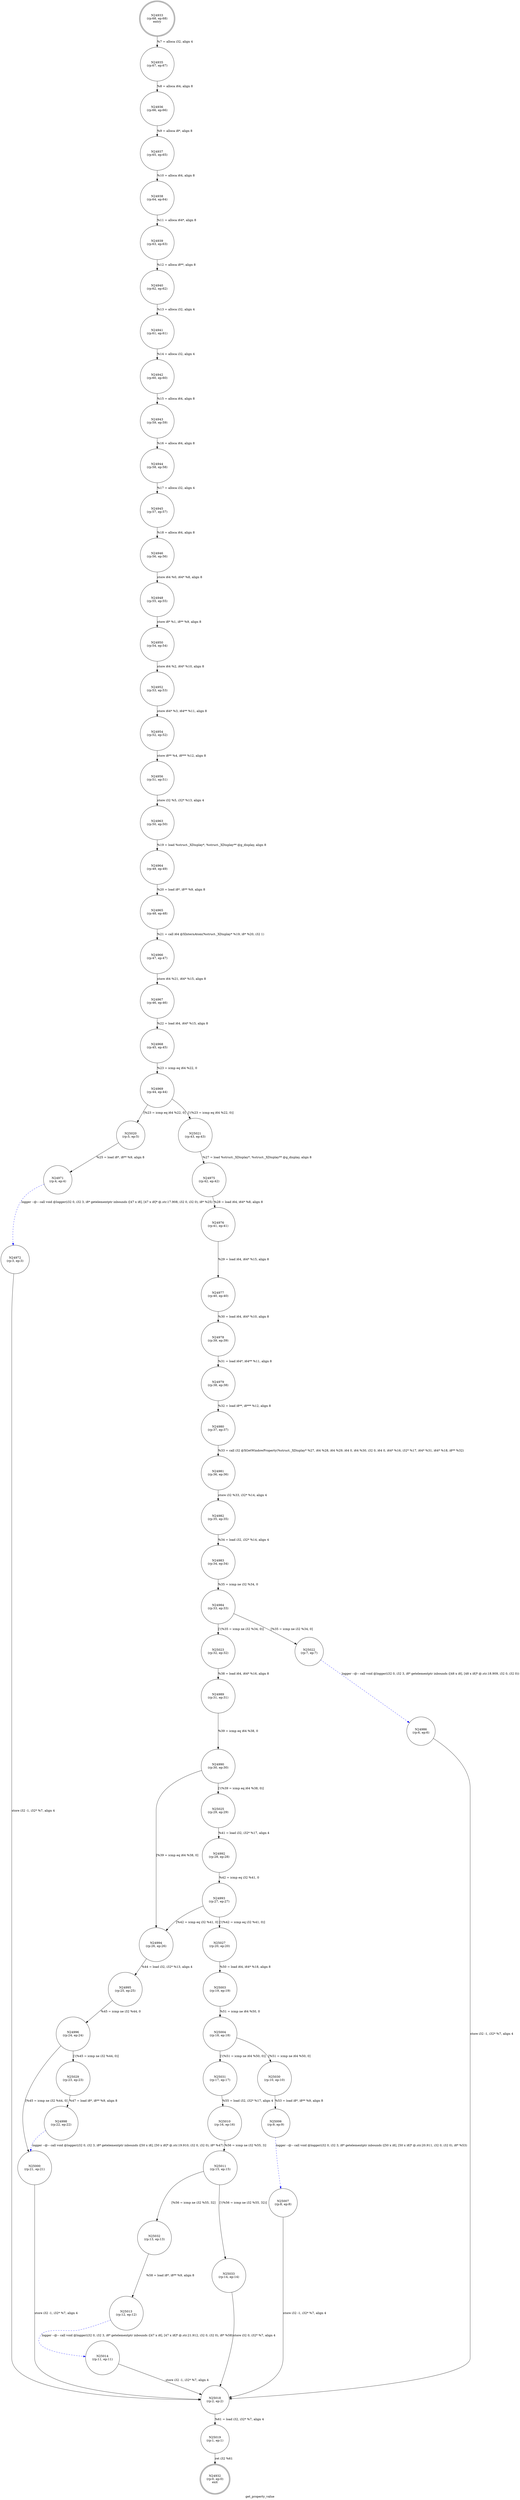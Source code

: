 digraph get_property_value {
label="get_property_value"
24932 [label="N24932\n(rp:0, ep:0)\nexit", shape="doublecircle"]
24933 [label="N24933\n(rp:68, ep:68)\nentry", shape="doublecircle"]
24933 -> 24935 [label="%7 = alloca i32, align 4"]
24935 [label="N24935\n(rp:67, ep:67)", shape="circle"]
24935 -> 24936 [label="%8 = alloca i64, align 8"]
24936 [label="N24936\n(rp:66, ep:66)", shape="circle"]
24936 -> 24937 [label="%9 = alloca i8*, align 8"]
24937 [label="N24937\n(rp:65, ep:65)", shape="circle"]
24937 -> 24938 [label="%10 = alloca i64, align 8"]
24938 [label="N24938\n(rp:64, ep:64)", shape="circle"]
24938 -> 24939 [label="%11 = alloca i64*, align 8"]
24939 [label="N24939\n(rp:63, ep:63)", shape="circle"]
24939 -> 24940 [label="%12 = alloca i8**, align 8"]
24940 [label="N24940\n(rp:62, ep:62)", shape="circle"]
24940 -> 24941 [label="%13 = alloca i32, align 4"]
24941 [label="N24941\n(rp:61, ep:61)", shape="circle"]
24941 -> 24942 [label="%14 = alloca i32, align 4"]
24942 [label="N24942\n(rp:60, ep:60)", shape="circle"]
24942 -> 24943 [label="%15 = alloca i64, align 8"]
24943 [label="N24943\n(rp:59, ep:59)", shape="circle"]
24943 -> 24944 [label="%16 = alloca i64, align 8"]
24944 [label="N24944\n(rp:58, ep:58)", shape="circle"]
24944 -> 24945 [label="%17 = alloca i32, align 4"]
24945 [label="N24945\n(rp:57, ep:57)", shape="circle"]
24945 -> 24946 [label="%18 = alloca i64, align 8"]
24946 [label="N24946\n(rp:56, ep:56)", shape="circle"]
24946 -> 24948 [label="store i64 %0, i64* %8, align 8"]
24948 [label="N24948\n(rp:55, ep:55)", shape="circle"]
24948 -> 24950 [label="store i8* %1, i8** %9, align 8"]
24950 [label="N24950\n(rp:54, ep:54)", shape="circle"]
24950 -> 24952 [label="store i64 %2, i64* %10, align 8"]
24952 [label="N24952\n(rp:53, ep:53)", shape="circle"]
24952 -> 24954 [label="store i64* %3, i64** %11, align 8"]
24954 [label="N24954\n(rp:52, ep:52)", shape="circle"]
24954 -> 24956 [label="store i8** %4, i8*** %12, align 8"]
24956 [label="N24956\n(rp:51, ep:51)", shape="circle"]
24956 -> 24963 [label="store i32 %5, i32* %13, align 4"]
24963 [label="N24963\n(rp:50, ep:50)", shape="circle"]
24963 -> 24964 [label="%19 = load %struct._XDisplay*, %struct._XDisplay** @g_display, align 8"]
24964 [label="N24964\n(rp:49, ep:49)", shape="circle"]
24964 -> 24965 [label="%20 = load i8*, i8** %9, align 8"]
24965 [label="N24965\n(rp:48, ep:48)", shape="circle"]
24965 -> 24966 [label="%21 = call i64 @XInternAtom(%struct._XDisplay* %19, i8* %20, i32 1)"]
24966 [label="N24966\n(rp:47, ep:47)", shape="circle"]
24966 -> 24967 [label="store i64 %21, i64* %15, align 8"]
24967 [label="N24967\n(rp:46, ep:46)", shape="circle"]
24967 -> 24968 [label="%22 = load i64, i64* %15, align 8"]
24968 [label="N24968\n(rp:45, ep:45)", shape="circle"]
24968 -> 24969 [label="%23 = icmp eq i64 %22, 0"]
24969 [label="N24969\n(rp:44, ep:44)", shape="circle"]
24969 -> 25020 [label="[%23 = icmp eq i64 %22, 0]"]
24969 -> 25021 [label="[!(%23 = icmp eq i64 %22, 0)]"]
24971 [label="N24971\n(rp:4, ep:4)", shape="circle"]
24971 -> 24972 [label="logger --@-- call void @logger(i32 0, i32 3, i8* getelementptr inbounds ([47 x i8], [47 x i8]* @.str.17.908, i32 0, i32 0), i8* %25)", style="dashed", color="blue"]
24972 [label="N24972\n(rp:3, ep:3)", shape="circle"]
24972 -> 25018 [label="store i32 -1, i32* %7, align 4"]
24975 [label="N24975\n(rp:42, ep:42)", shape="circle"]
24975 -> 24976 [label="%28 = load i64, i64* %8, align 8"]
24976 [label="N24976\n(rp:41, ep:41)", shape="circle"]
24976 -> 24977 [label="%29 = load i64, i64* %15, align 8"]
24977 [label="N24977\n(rp:40, ep:40)", shape="circle"]
24977 -> 24978 [label="%30 = load i64, i64* %10, align 8"]
24978 [label="N24978\n(rp:39, ep:39)", shape="circle"]
24978 -> 24979 [label="%31 = load i64*, i64** %11, align 8"]
24979 [label="N24979\n(rp:38, ep:38)", shape="circle"]
24979 -> 24980 [label="%32 = load i8**, i8*** %12, align 8"]
24980 [label="N24980\n(rp:37, ep:37)", shape="circle"]
24980 -> 24981 [label="%33 = call i32 @XGetWindowProperty(%struct._XDisplay* %27, i64 %28, i64 %29, i64 0, i64 %30, i32 0, i64 0, i64* %16, i32* %17, i64* %31, i64* %18, i8** %32)"]
24981 [label="N24981\n(rp:36, ep:36)", shape="circle"]
24981 -> 24982 [label="store i32 %33, i32* %14, align 4"]
24982 [label="N24982\n(rp:35, ep:35)", shape="circle"]
24982 -> 24983 [label="%34 = load i32, i32* %14, align 4"]
24983 [label="N24983\n(rp:34, ep:34)", shape="circle"]
24983 -> 24984 [label="%35 = icmp ne i32 %34, 0"]
24984 [label="N24984\n(rp:33, ep:33)", shape="circle"]
24984 -> 25022 [label="[%35 = icmp ne i32 %34, 0]"]
24984 -> 25023 [label="[!(%35 = icmp ne i32 %34, 0)]"]
24986 [label="N24986\n(rp:6, ep:6)", shape="circle"]
24986 -> 25018 [label="store i32 -1, i32* %7, align 4"]
24989 [label="N24989\n(rp:31, ep:31)", shape="circle"]
24989 -> 24990 [label="%39 = icmp eq i64 %38, 0"]
24990 [label="N24990\n(rp:30, ep:30)", shape="circle"]
24990 -> 25025 [label="[!(%39 = icmp eq i64 %38, 0)]"]
24990 -> 24994 [label="[%39 = icmp eq i64 %38, 0]"]
24992 [label="N24992\n(rp:28, ep:28)", shape="circle"]
24992 -> 24993 [label="%42 = icmp eq i32 %41, 0"]
24993 [label="N24993\n(rp:27, ep:27)", shape="circle"]
24993 -> 25027 [label="[!(%42 = icmp eq i32 %41, 0)]"]
24993 -> 24994 [label="[%42 = icmp eq i32 %41, 0]"]
24994 [label="N24994\n(rp:26, ep:26)", shape="circle"]
24994 -> 24995 [label="%44 = load i32, i32* %13, align 4"]
24995 [label="N24995\n(rp:25, ep:25)", shape="circle"]
24995 -> 24996 [label="%45 = icmp ne i32 %44, 0"]
24996 [label="N24996\n(rp:24, ep:24)", shape="circle"]
24996 -> 25029 [label="[!(%45 = icmp ne i32 %44, 0)]"]
24996 -> 25000 [label="[%45 = icmp ne i32 %44, 0]"]
24998 [label="N24998\n(rp:22, ep:22)", shape="circle"]
24998 -> 25000 [label="logger --@-- call void @logger(i32 0, i32 3, i8* getelementptr inbounds ([50 x i8], [50 x i8]* @.str.19.910, i32 0, i32 0), i8* %47)", style="dashed", color="blue"]
25000 [label="N25000\n(rp:21, ep:21)", shape="circle"]
25000 -> 25018 [label="store i32 -1, i32* %7, align 4"]
25003 [label="N25003\n(rp:19, ep:19)", shape="circle"]
25003 -> 25004 [label="%51 = icmp ne i64 %50, 0"]
25004 [label="N25004\n(rp:18, ep:18)", shape="circle"]
25004 -> 25030 [label="[%51 = icmp ne i64 %50, 0]"]
25004 -> 25031 [label="[!(%51 = icmp ne i64 %50, 0)]"]
25006 [label="N25006\n(rp:9, ep:9)", shape="circle"]
25006 -> 25007 [label="logger --@-- call void @logger(i32 0, i32 3, i8* getelementptr inbounds ([50 x i8], [50 x i8]* @.str.20.911, i32 0, i32 0), i8* %53)", style="dashed", color="blue"]
25007 [label="N25007\n(rp:8, ep:8)", shape="circle"]
25007 -> 25018 [label="store i32 -1, i32* %7, align 4"]
25010 [label="N25010\n(rp:16, ep:16)", shape="circle"]
25010 -> 25011 [label="%56 = icmp ne i32 %55, 32"]
25011 [label="N25011\n(rp:15, ep:15)", shape="circle"]
25011 -> 25032 [label="[%56 = icmp ne i32 %55, 32]"]
25011 -> 25033 [label="[!(%56 = icmp ne i32 %55, 32)]"]
25013 [label="N25013\n(rp:12, ep:12)", shape="circle"]
25013 -> 25014 [label="logger --@-- call void @logger(i32 0, i32 3, i8* getelementptr inbounds ([47 x i8], [47 x i8]* @.str.21.912, i32 0, i32 0), i8* %58)", style="dashed", color="blue"]
25014 [label="N25014\n(rp:11, ep:11)", shape="circle"]
25014 -> 25018 [label="store i32 -1, i32* %7, align 4"]
25018 [label="N25018\n(rp:2, ep:2)", shape="circle"]
25018 -> 25019 [label="%61 = load i32, i32* %7, align 4"]
25019 [label="N25019\n(rp:1, ep:1)", shape="circle"]
25019 -> 24932 [label="ret i32 %61"]
25020 [label="N25020\n(rp:5, ep:5)", shape="circle"]
25020 -> 24971 [label="%25 = load i8*, i8** %9, align 8"]
25021 [label="N25021\n(rp:43, ep:43)", shape="circle"]
25021 -> 24975 [label="%27 = load %struct._XDisplay*, %struct._XDisplay** @g_display, align 8"]
25022 [label="N25022\n(rp:7, ep:7)", shape="circle"]
25022 -> 24986 [label="logger --@-- call void @logger(i32 0, i32 3, i8* getelementptr inbounds ([48 x i8], [48 x i8]* @.str.18.909, i32 0, i32 0))", style="dashed", color="blue"]
25023 [label="N25023\n(rp:32, ep:32)", shape="circle"]
25023 -> 24989 [label="%38 = load i64, i64* %16, align 8"]
25025 [label="N25025\n(rp:29, ep:29)", shape="circle"]
25025 -> 24992 [label="%41 = load i32, i32* %17, align 4"]
25027 [label="N25027\n(rp:20, ep:20)", shape="circle"]
25027 -> 25003 [label="%50 = load i64, i64* %18, align 8"]
25029 [label="N25029\n(rp:23, ep:23)", shape="circle"]
25029 -> 24998 [label="%47 = load i8*, i8** %9, align 8"]
25030 [label="N25030\n(rp:10, ep:10)", shape="circle"]
25030 -> 25006 [label="%53 = load i8*, i8** %9, align 8"]
25031 [label="N25031\n(rp:17, ep:17)", shape="circle"]
25031 -> 25010 [label="%55 = load i32, i32* %17, align 4"]
25032 [label="N25032\n(rp:13, ep:13)", shape="circle"]
25032 -> 25013 [label="%58 = load i8*, i8** %9, align 8"]
25033 [label="N25033\n(rp:14, ep:14)", shape="circle"]
25033 -> 25018 [label="store i32 0, i32* %7, align 4"]
}
